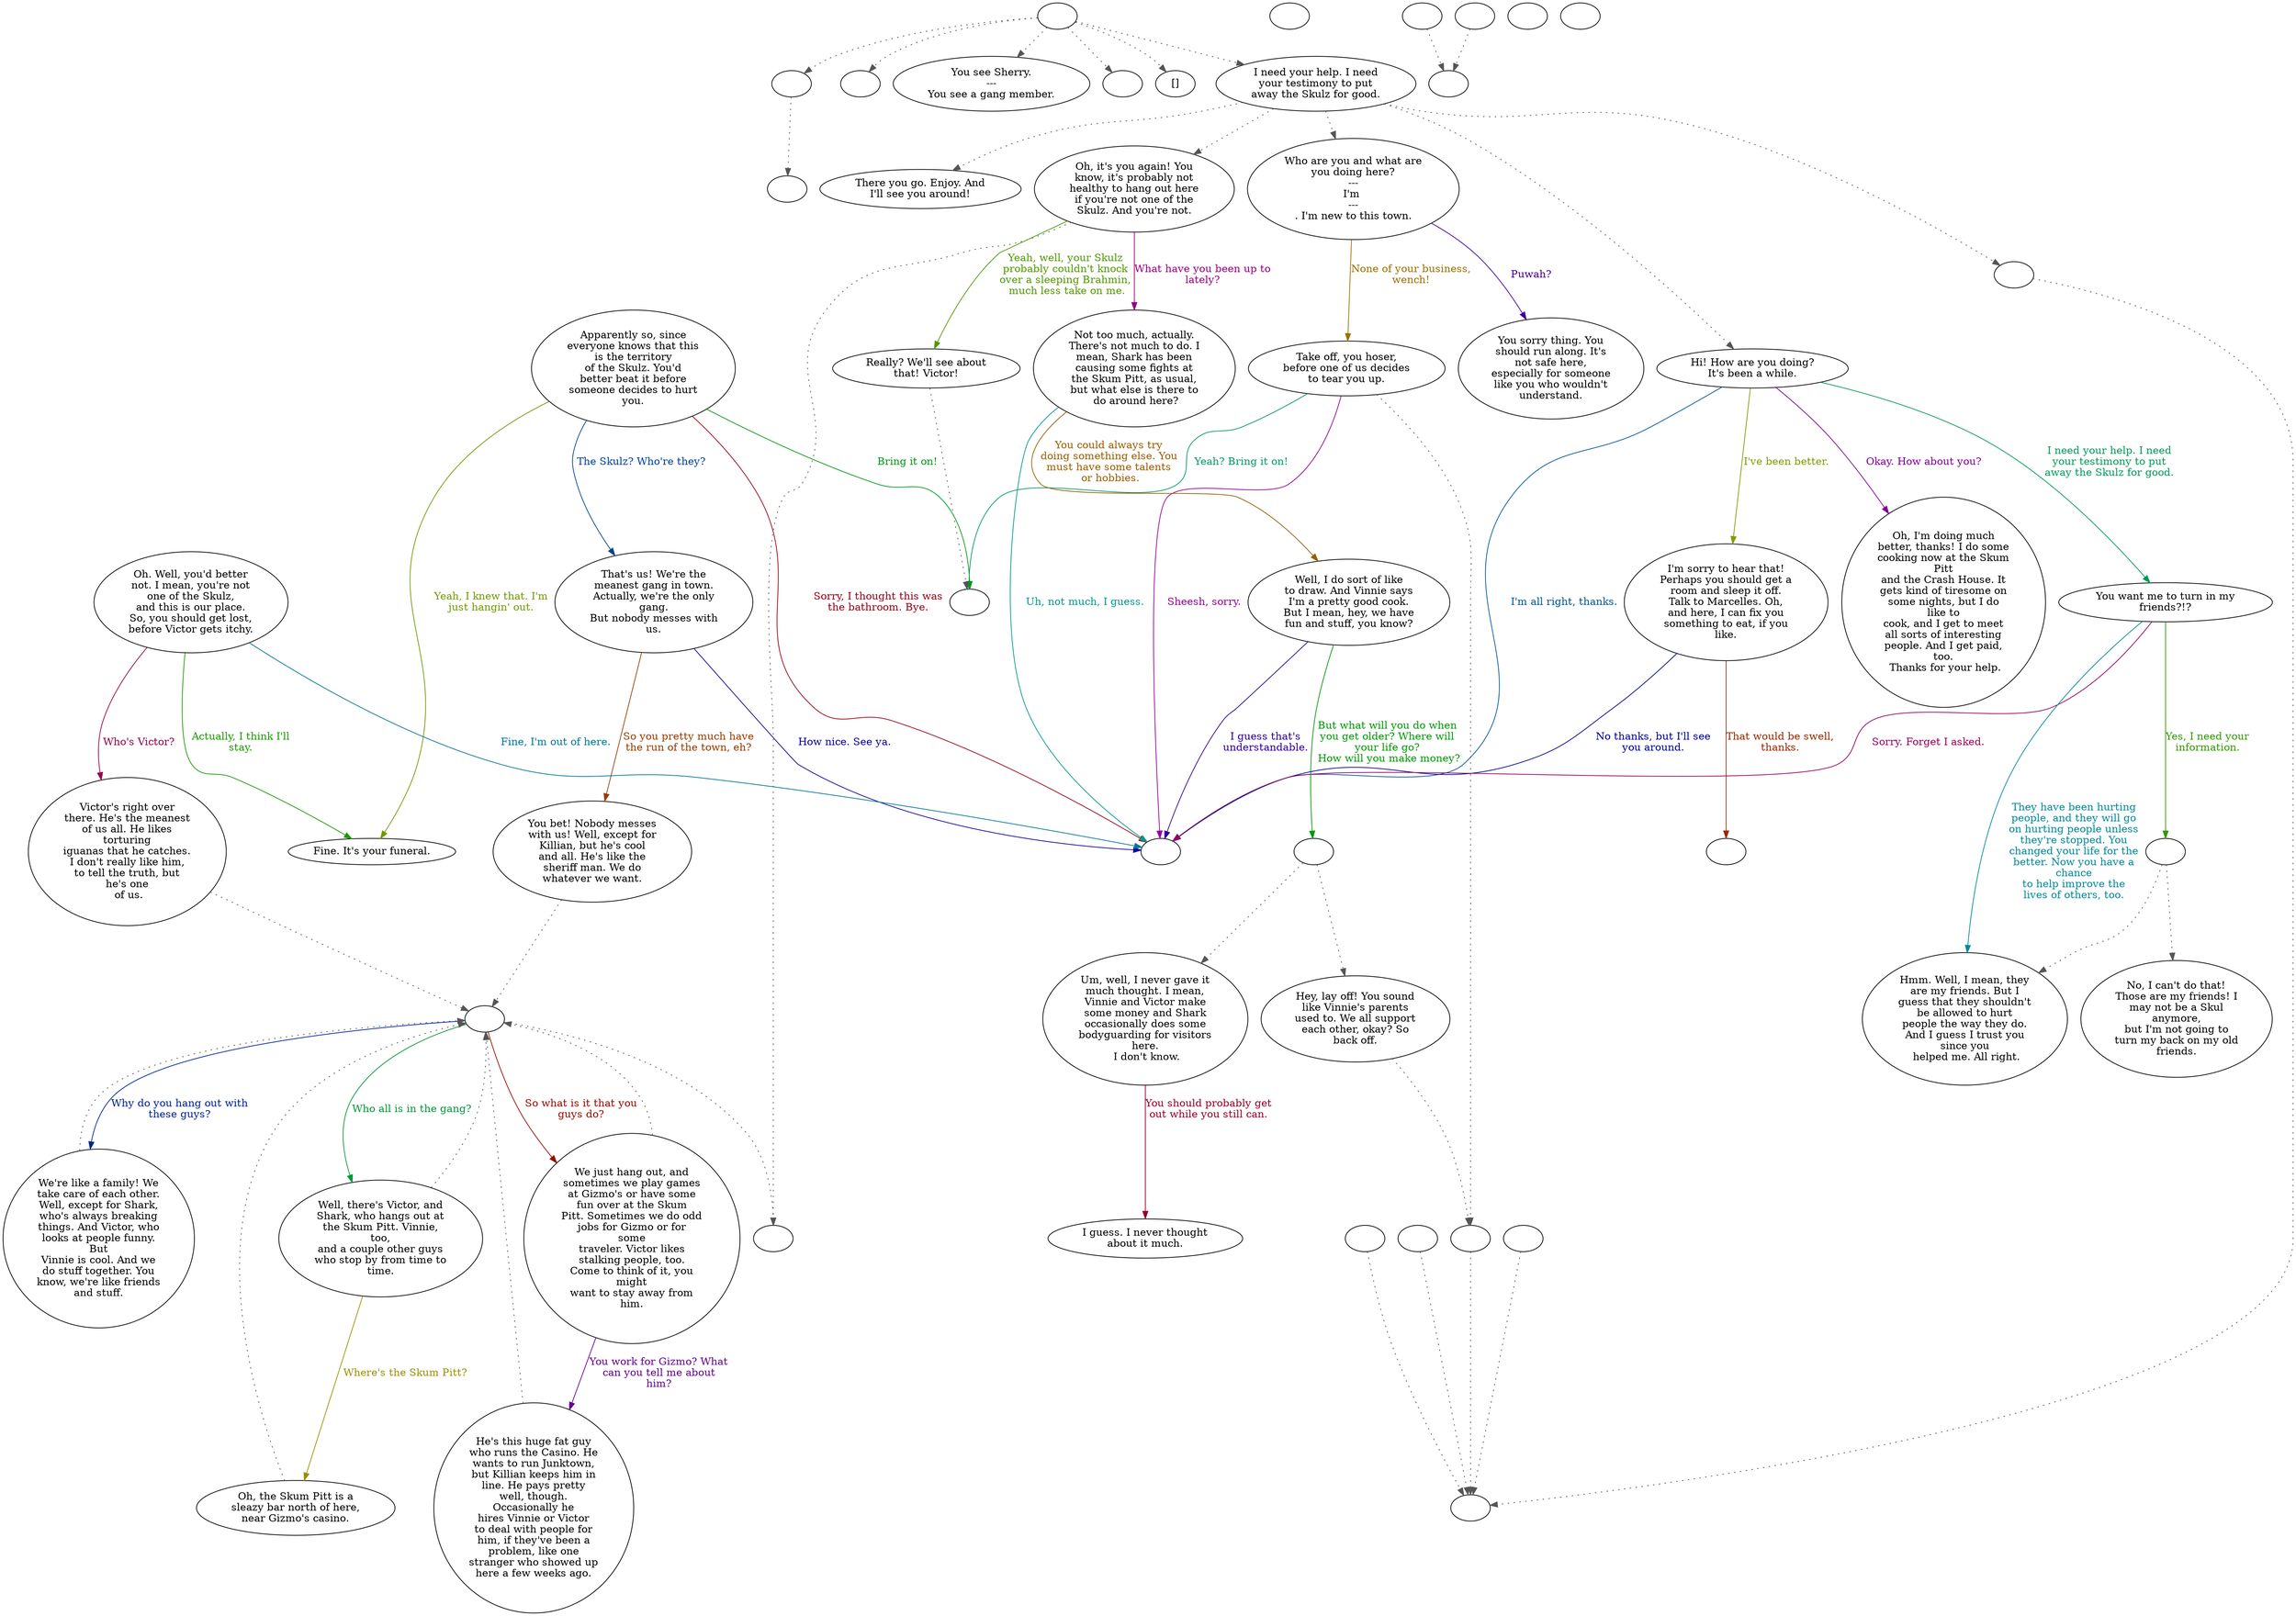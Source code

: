 digraph SHERRY {
  "start" [style=filled       fillcolor="#FFFFFF"       color="#000000"]
  "start" -> "critter_p_proc" [style=dotted color="#555555"]
  "start" -> "destroy_p_proc" [style=dotted color="#555555"]
  "start" -> "look_at_p_proc" [style=dotted color="#555555"]
  "start" -> "map_enter_p_proc" [style=dotted color="#555555"]
  "start" -> "pickup_p_proc" [style=dotted color="#555555"]
  "start" -> "talk_p_proc" [style=dotted color="#555555"]
  "start" [label=""]
  "critter_p_proc" [style=filled       fillcolor="#FFFFFF"       color="#000000"]
  "critter_p_proc" -> "sleeping" [style=dotted color="#555555"]
  "critter_p_proc" [label=""]
  "damage_p_proc" [style=filled       fillcolor="#FFFFFF"       color="#000000"]
  "damage_p_proc" [label=""]
  "destroy_p_proc" [style=filled       fillcolor="#FFFFFF"       color="#000000"]
  "destroy_p_proc" [label=""]
  "look_at_p_proc" [style=filled       fillcolor="#FFFFFF"       color="#000000"]
  "look_at_p_proc" [label="You see Sherry.\n---\nYou see a gang member."]
  "map_enter_p_proc" [style=filled       fillcolor="#FFFFFF"       color="#000000"]
  "map_enter_p_proc" [label=""]
  "pickup_p_proc" [style=filled       fillcolor="#FFFFFF"       color="#000000"]
  "pickup_p_proc" [label="[]"]
  "talk_p_proc" [style=filled       fillcolor="#FFFFFF"       color="#000000"]
  "talk_p_proc" -> "get_reaction" [style=dotted color="#555555"]
  "talk_p_proc" -> "Sherry22" [style=dotted color="#555555"]
  "talk_p_proc" -> "Sherry15" [style=dotted color="#555555"]
  "talk_p_proc" -> "Sherry01" [style=dotted color="#555555"]
  "talk_p_proc" -> "SherryCook" [style=dotted color="#555555"]
  "talk_p_proc" [label="I need your help. I need\nyour testimony to put\naway the Skulz for good."]
  "Sherry01" [style=filled       fillcolor="#FFFFFF"       color="#000000"]
  "Sherry01" [label="Who are you and what are\nyou doing here?\n---\nI'm \n---\n. I'm new to this town."]
  "Sherry01" -> "Sherry03" [label="None of your business,\nwench!" color="#997000" fontcolor="#997000"]
  "Sherry01" -> "Sherry04" [label="Puwah?" color="#430099" fontcolor="#430099"]
  "Sherry02" [style=filled       fillcolor="#FFFFFF"       color="#000000"]
  "Sherry02" [label="Apparently so, since\neveryone knows that this\nis the territory\nof the Skulz. You'd\nbetter beat it before\nsomeone decides to hurt\nyou."]
  "Sherry02" -> "SherryCombat" [label="Bring it on!" color="#009917" fontcolor="#009917"]
  "Sherry02" -> "SherryEnd" [label="Sorry, I thought this was\nthe bathroom. Bye." color="#990016" fontcolor="#990016"]
  "Sherry02" -> "Sherry05" [label="The Skulz? Who're they?" color="#004299" fontcolor="#004299"]
  "Sherry02" -> "Sherry07" [label="Yeah, I knew that. I'm\njust hangin' out." color="#6F9900" fontcolor="#6F9900"]
  "Sherry03" [style=filled       fillcolor="#FFFFFF"       color="#000000"]
  "Sherry03" -> "DownReact" [style=dotted color="#555555"]
  "Sherry03" [label="Take off, you hoser,\nbefore one of us decides\nto tear you up."]
  "Sherry03" -> "SherryEnd" [label="Sheesh, sorry." color="#960099" fontcolor="#960099"]
  "Sherry03" -> "SherryCombat" [label="Yeah? Bring it on!" color="#00996A" fontcolor="#00996A"]
  "Sherry04" [style=filled       fillcolor="#FFFFFF"       color="#000000"]
  "Sherry04" [label="You sorry thing. You\nshould run along. It's\nnot safe here,\nespecially for someone\nlike you who wouldn't\nunderstand."]
  "Sherry05" [style=filled       fillcolor="#FFFFFF"       color="#000000"]
  "Sherry05" [label="That's us! We're the\nmeanest gang in town.\nActually, we're the only\ngang.\nBut nobody messes with\nus."]
  "Sherry05" -> "Sherry11" [label="So you pretty much have\nthe run of the town, eh?" color="#993D00" fontcolor="#993D00"]
  "Sherry05" -> "SherryEnd" [label="How nice. See ya." color="#100099" fontcolor="#100099"]
  "Sherry06" [style=filled       fillcolor="#FFFFFF"       color="#000000"]
  "Sherry06" [label="Oh. Well, you'd better\nnot. I mean, you're not\none of the Skulz,\nand this is our place.\nSo, you should get lost,\nbefore Victor gets itchy."]
  "Sherry06" -> "Sherry07" [label="Actually, I think I'll\nstay." color="#1C9900" fontcolor="#1C9900"]
  "Sherry06" -> "Sherry08" [label="Who's Victor?" color="#990049" fontcolor="#990049"]
  "Sherry06" -> "SherryEnd" [label="Fine, I'm out of here." color="#007699" fontcolor="#007699"]
  "Sherry07" [style=filled       fillcolor="#FFFFFF"       color="#000000"]
  "Sherry07" [label="Fine. It's your funeral."]
  "Sherry08" [style=filled       fillcolor="#FFFFFF"       color="#000000"]
  "Sherry08" -> "Sherry13" [style=dotted color="#555555"]
  "Sherry08" [label="Victor's right over\nthere. He's the meanest\nof us all. He likes\ntorturing\niguanas that he catches.\nI don't really like him,\nto tell the truth, but\nhe's one\n of us."]
  "Sherry09" [style=filled       fillcolor="#FFFFFF"       color="#000000"]
  "Sherry09" -> "Sherry13" [style=dotted color="#555555"]
  "Sherry09" [label="Well, there's Victor, and\nShark, who hangs out at\nthe Skum Pitt. Vinnie,\ntoo,\nand a couple other guys\nwho stop by from time to\ntime."]
  "Sherry09" -> "Sherry10" [label="Where's the Skum Pitt?" color="#999000" fontcolor="#999000"]
  "Sherry10" [style=filled       fillcolor="#FFFFFF"       color="#000000"]
  "Sherry10" -> "Sherry13" [style=dotted color="#555555"]
  "Sherry10" [label="Oh, the Skum Pitt is a\nsleazy bar north of here,\nnear Gizmo's casino."]
  "Sherry11" [style=filled       fillcolor="#FFFFFF"       color="#000000"]
  "Sherry11" -> "Sherry13" [style=dotted color="#555555"]
  "Sherry11" [label="You bet! Nobody messes\nwith us! Well, except for\nKillian, but he's cool\nand all. He's like the\nsheriff man. We do\nwhatever we want."]
  "Sherry12" [style=filled       fillcolor="#FFFFFF"       color="#000000"]
  "Sherry12" -> "Sherry13" [style=dotted color="#555555"]
  "Sherry12" [label="We just hang out, and\nsometimes we play games\nat Gizmo's or have some\nfun over at the Skum\nPitt. Sometimes we do odd\njobs for Gizmo or for\nsome\ntraveler. Victor likes\nstalking people, too.\nCome to think of it, you\nmight\nwant to stay away from\nhim."]
  "Sherry12" -> "Sherry26" [label="You work for Gizmo? What\ncan you tell me about\nhim?" color="#630099" fontcolor="#630099"]
  "Sherry13" [style=filled       fillcolor="#FFFFFF"       color="#000000"]
  "Sherry13" -> "Goodbyes" [style=dotted color="#555555"]
  "Sherry13" [label=""]
  "Sherry13" -> "Sherry09" [label="Who all is in the gang?" color="#009936" fontcolor="#009936"]
  "Sherry13" -> "Sherry12" [label="So what is it that you\nguys do?" color="#990A00" fontcolor="#990A00"]
  "Sherry13" -> "Sherry14" [label="Why do you hang out with\nthese guys?" color="#002399" fontcolor="#002399"]
  "Sherry14" [style=filled       fillcolor="#FFFFFF"       color="#000000"]
  "Sherry14" -> "Sherry13" [style=dotted color="#555555"]
  "Sherry14" [label="We're like a family! We\ntake care of each other.\nWell, except for Shark,\nwho's always breaking\nthings. And Victor, who\nlooks at people funny.\nBut\nVinnie is cool. And we\ndo stuff together. You\nknow, we're like friends\nand stuff."]
  "Sherry15" [style=filled       fillcolor="#FFFFFF"       color="#000000"]
  "Sherry15" -> "Goodbyes" [style=dotted color="#555555"]
  "Sherry15" [label="Oh, it's you again! You\nknow, it's probably not\nhealthy to hang out here\nif you're not one of the\nSkulz. And you're not."]
  "Sherry15" -> "Sherry16" [label="Yeah, well, your Skulz\nprobably couldn't knock\nover a sleeping Brahmin,\n much less take on me." color="#4F9900" fontcolor="#4F9900"]
  "Sherry15" -> "Sherry17" [label="What have you been up to\nlately?" color="#99007C" fontcolor="#99007C"]
  "Sherry16" [style=filled       fillcolor="#FFFFFF"       color="#000000"]
  "Sherry16" -> "SherryCombat" [style=dotted color="#555555"]
  "Sherry16" [label="Really? We'll see about\nthat! Victor!"]
  "Sherry17" [style=filled       fillcolor="#FFFFFF"       color="#000000"]
  "Sherry17" [label="Not too much, actually.\nThere's not much to do. I\nmean, Shark has been\ncausing some fights at\nthe Skum Pitt, as usual,\nbut what else is there to\n do around here?"]
  "Sherry17" -> "SherryEnd" [label="Uh, not much, I guess." color="#009989" fontcolor="#009989"]
  "Sherry17" -> "Sherry18" [label="You could always try\ndoing something else. You\nmust have some talents\n or hobbies." color="#995D00" fontcolor="#995D00"]
  "Sherry18" [style=filled       fillcolor="#FFFFFF"       color="#000000"]
  "Sherry18" [label="Well, I do sort of like\nto draw. And Vinnie says\nI'm a pretty good cook.\nBut I mean, hey, we have\nfun and stuff, you know?"]
  "Sherry18" -> "SherryEnd" [label="I guess that's\nunderstandable." color="#300099" fontcolor="#300099"]
  "Sherry18" -> "Sherry18a" [label="But what will you do when\nyou get older? Where will\nyour life go?\n How will you make money?" color="#009903" fontcolor="#009903"]
  "Sherry18a" [style=filled       fillcolor="#FFFFFF"       color="#000000"]
  "Sherry18a" -> "Sherry19" [style=dotted color="#555555"]
  "Sherry18a" -> "Sherry20" [style=dotted color="#555555"]
  "Sherry18a" [label=""]
  "Sherry19" [style=filled       fillcolor="#FFFFFF"       color="#000000"]
  "Sherry19" [label="Um, well, I never gave it\nmuch thought. I mean,\nVinnie and Victor make\nsome money and Shark\noccasionally does some\nbodyguarding for visitors\nhere.\n I don't know."]
  "Sherry19" -> "Sherry21" [label="You should probably get\nout while you still can." color="#990029" fontcolor="#990029"]
  "Sherry20" [style=filled       fillcolor="#FFFFFF"       color="#000000"]
  "Sherry20" -> "DownReact" [style=dotted color="#555555"]
  "Sherry20" [label="Hey, lay off! You sound\nlike Vinnie's parents\nused to. We all support\neach other, okay? So\nback off."]
  "Sherry21" [style=filled       fillcolor="#FFFFFF"       color="#000000"]
  "Sherry21" [label="I guess. I never thought\nabout it much."]
  "Sherry22" [style=filled       fillcolor="#FFFFFF"       color="#000000"]
  "Sherry22" [label="Hi! How are you doing?\nIt's been a while."]
  "Sherry22" -> "SherryEnd" [label="I'm all right, thanks." color="#005699" fontcolor="#005699"]
  "Sherry22" -> "Sherry23" [label="I've been better." color="#839900" fontcolor="#839900"]
  "Sherry22" -> "Sherry24" [label="Okay. How about you?" color="#830099" fontcolor="#830099"]
  "Sherry22" -> "Sherry27" [label="I need your help. I need\nyour testimony to put\naway the Skulz for good." color="#009956" fontcolor="#009956"]
  "Sherry23" [style=filled       fillcolor="#FFFFFF"       color="#000000"]
  "Sherry23" [label="I'm sorry to hear that!\nPerhaps you should get a\nroom and sleep it off.\nTalk to Marcelles. Oh,\nand here, I can fix you\nsomething to eat, if you\nlike."]
  "Sherry23" -> "Sherry25" [label="That would be swell,\nthanks." color="#992900" fontcolor="#992900"]
  "Sherry23" -> "SherryEnd" [label="No thanks, but I'll see\nyou around." color="#000399" fontcolor="#000399"]
  "Sherry24" [style=filled       fillcolor="#FFFFFF"       color="#000000"]
  "Sherry24" [label="Oh, I'm doing much\nbetter, thanks! I do some\ncooking now at the Skum\nPitt\nand the Crash House. It\ngets kind of tiresome on\nsome nights, but I do\nlike to\ncook, and I get to meet\nall sorts of interesting\npeople. And I get paid,\ntoo.\n Thanks for your help."]
  "Sherry25" [style=filled       fillcolor="#FFFFFF"       color="#000000"]
  "Sherry25" [label=""]
  "Sherry26" [style=filled       fillcolor="#FFFFFF"       color="#000000"]
  "Sherry26" -> "Sherry13" [style=dotted color="#555555"]
  "Sherry26" [label="He's this huge fat guy\nwho runs the Casino. He\nwants to run Junktown,\nbut Killian keeps him in\nline. He pays pretty\nwell, though.\nOccasionally he\nhires Vinnie or Victor\nto deal with people for\nhim, if they've been a\nproblem, like one\nstranger who showed up\nhere a few weeks ago."]
  "Sherry27" [style=filled       fillcolor="#FFFFFF"       color="#000000"]
  "Sherry27" [label="You want me to turn in my\nfriends?!?"]
  "Sherry27" -> "Sherry27a" [label="Yes, I need your\ninformation." color="#309900" fontcolor="#309900"]
  "Sherry27" -> "SherryEnd" [label="Sorry. Forget I asked." color="#99005D" fontcolor="#99005D"]
  "Sherry27" -> "Sherry28" [label="They have been hurting\npeople, and they will go\non hurting people unless\nthey're stopped. You\nchanged your life for the\nbetter. Now you have a\nchance\nto help improve the\nlives of others, too." color="#008999" fontcolor="#008999"]
  "Sherry27a" [style=filled       fillcolor="#FFFFFF"       color="#000000"]
  "Sherry27a" -> "Sherry28" [style=dotted color="#555555"]
  "Sherry27a" -> "Sherry29" [style=dotted color="#555555"]
  "Sherry27a" [label=""]
  "Sherry28" [style=filled       fillcolor="#FFFFFF"       color="#000000"]
  "Sherry28" [label="Hmm. Well, I mean, they\nare my friends. But I\nguess that they shouldn't\nbe allowed to hurt\npeople the way they do.\nAnd I guess I trust you\nsince you\n helped me. All right."]
  "Sherry29" [style=filled       fillcolor="#FFFFFF"       color="#000000"]
  "Sherry29" [label="No, I can't do that!\nThose are my friends! I\nmay not be a Skul\nanymore,\nbut I'm not going to\nturn my back on my old\nfriends."]
  "SherryCombat" [style=filled       fillcolor="#FFFFFF"       color="#000000"]
  "SherryCombat" [label=""]
  "SherryCook" [style=filled       fillcolor="#FFFFFF"       color="#000000"]
  "SherryCook" [label="There you go. Enjoy. And\nI'll see you around!"]
  "SherryEnd" [style=filled       fillcolor="#FFFFFF"       color="#000000"]
  "SherryEnd" [label=""]
  "sleeping" [style=filled       fillcolor="#FFFFFF"       color="#000000"]
  "sleeping" [label=""]
  "get_reaction" [style=filled       fillcolor="#FFFFFF"       color="#000000"]
  "get_reaction" -> "ReactToLevel" [style=dotted color="#555555"]
  "get_reaction" [label=""]
  "ReactToLevel" [style=filled       fillcolor="#FFFFFF"       color="#000000"]
  "ReactToLevel" [label=""]
  "LevelToReact" [style=filled       fillcolor="#FFFFFF"       color="#000000"]
  "LevelToReact" [label=""]
  "UpReact" [style=filled       fillcolor="#FFFFFF"       color="#000000"]
  "UpReact" -> "ReactToLevel" [style=dotted color="#555555"]
  "UpReact" [label=""]
  "DownReact" [style=filled       fillcolor="#FFFFFF"       color="#000000"]
  "DownReact" -> "ReactToLevel" [style=dotted color="#555555"]
  "DownReact" [label=""]
  "BottomReact" [style=filled       fillcolor="#FFFFFF"       color="#000000"]
  "BottomReact" [label=""]
  "TopReact" [style=filled       fillcolor="#FFFFFF"       color="#000000"]
  "TopReact" [label=""]
  "BigUpReact" [style=filled       fillcolor="#FFFFFF"       color="#000000"]
  "BigUpReact" -> "ReactToLevel" [style=dotted color="#555555"]
  "BigUpReact" [label=""]
  "BigDownReact" [style=filled       fillcolor="#FFFFFF"       color="#000000"]
  "BigDownReact" -> "ReactToLevel" [style=dotted color="#555555"]
  "BigDownReact" [label=""]
  "UpReactLevel" [style=filled       fillcolor="#FFFFFF"       color="#000000"]
  "UpReactLevel" -> "LevelToReact" [style=dotted color="#555555"]
  "UpReactLevel" [label=""]
  "DownReactLevel" [style=filled       fillcolor="#FFFFFF"       color="#000000"]
  "DownReactLevel" -> "LevelToReact" [style=dotted color="#555555"]
  "DownReactLevel" [label=""]
  "Goodbyes" [style=filled       fillcolor="#FFFFFF"       color="#000000"]
  "Goodbyes" [label=""]
}